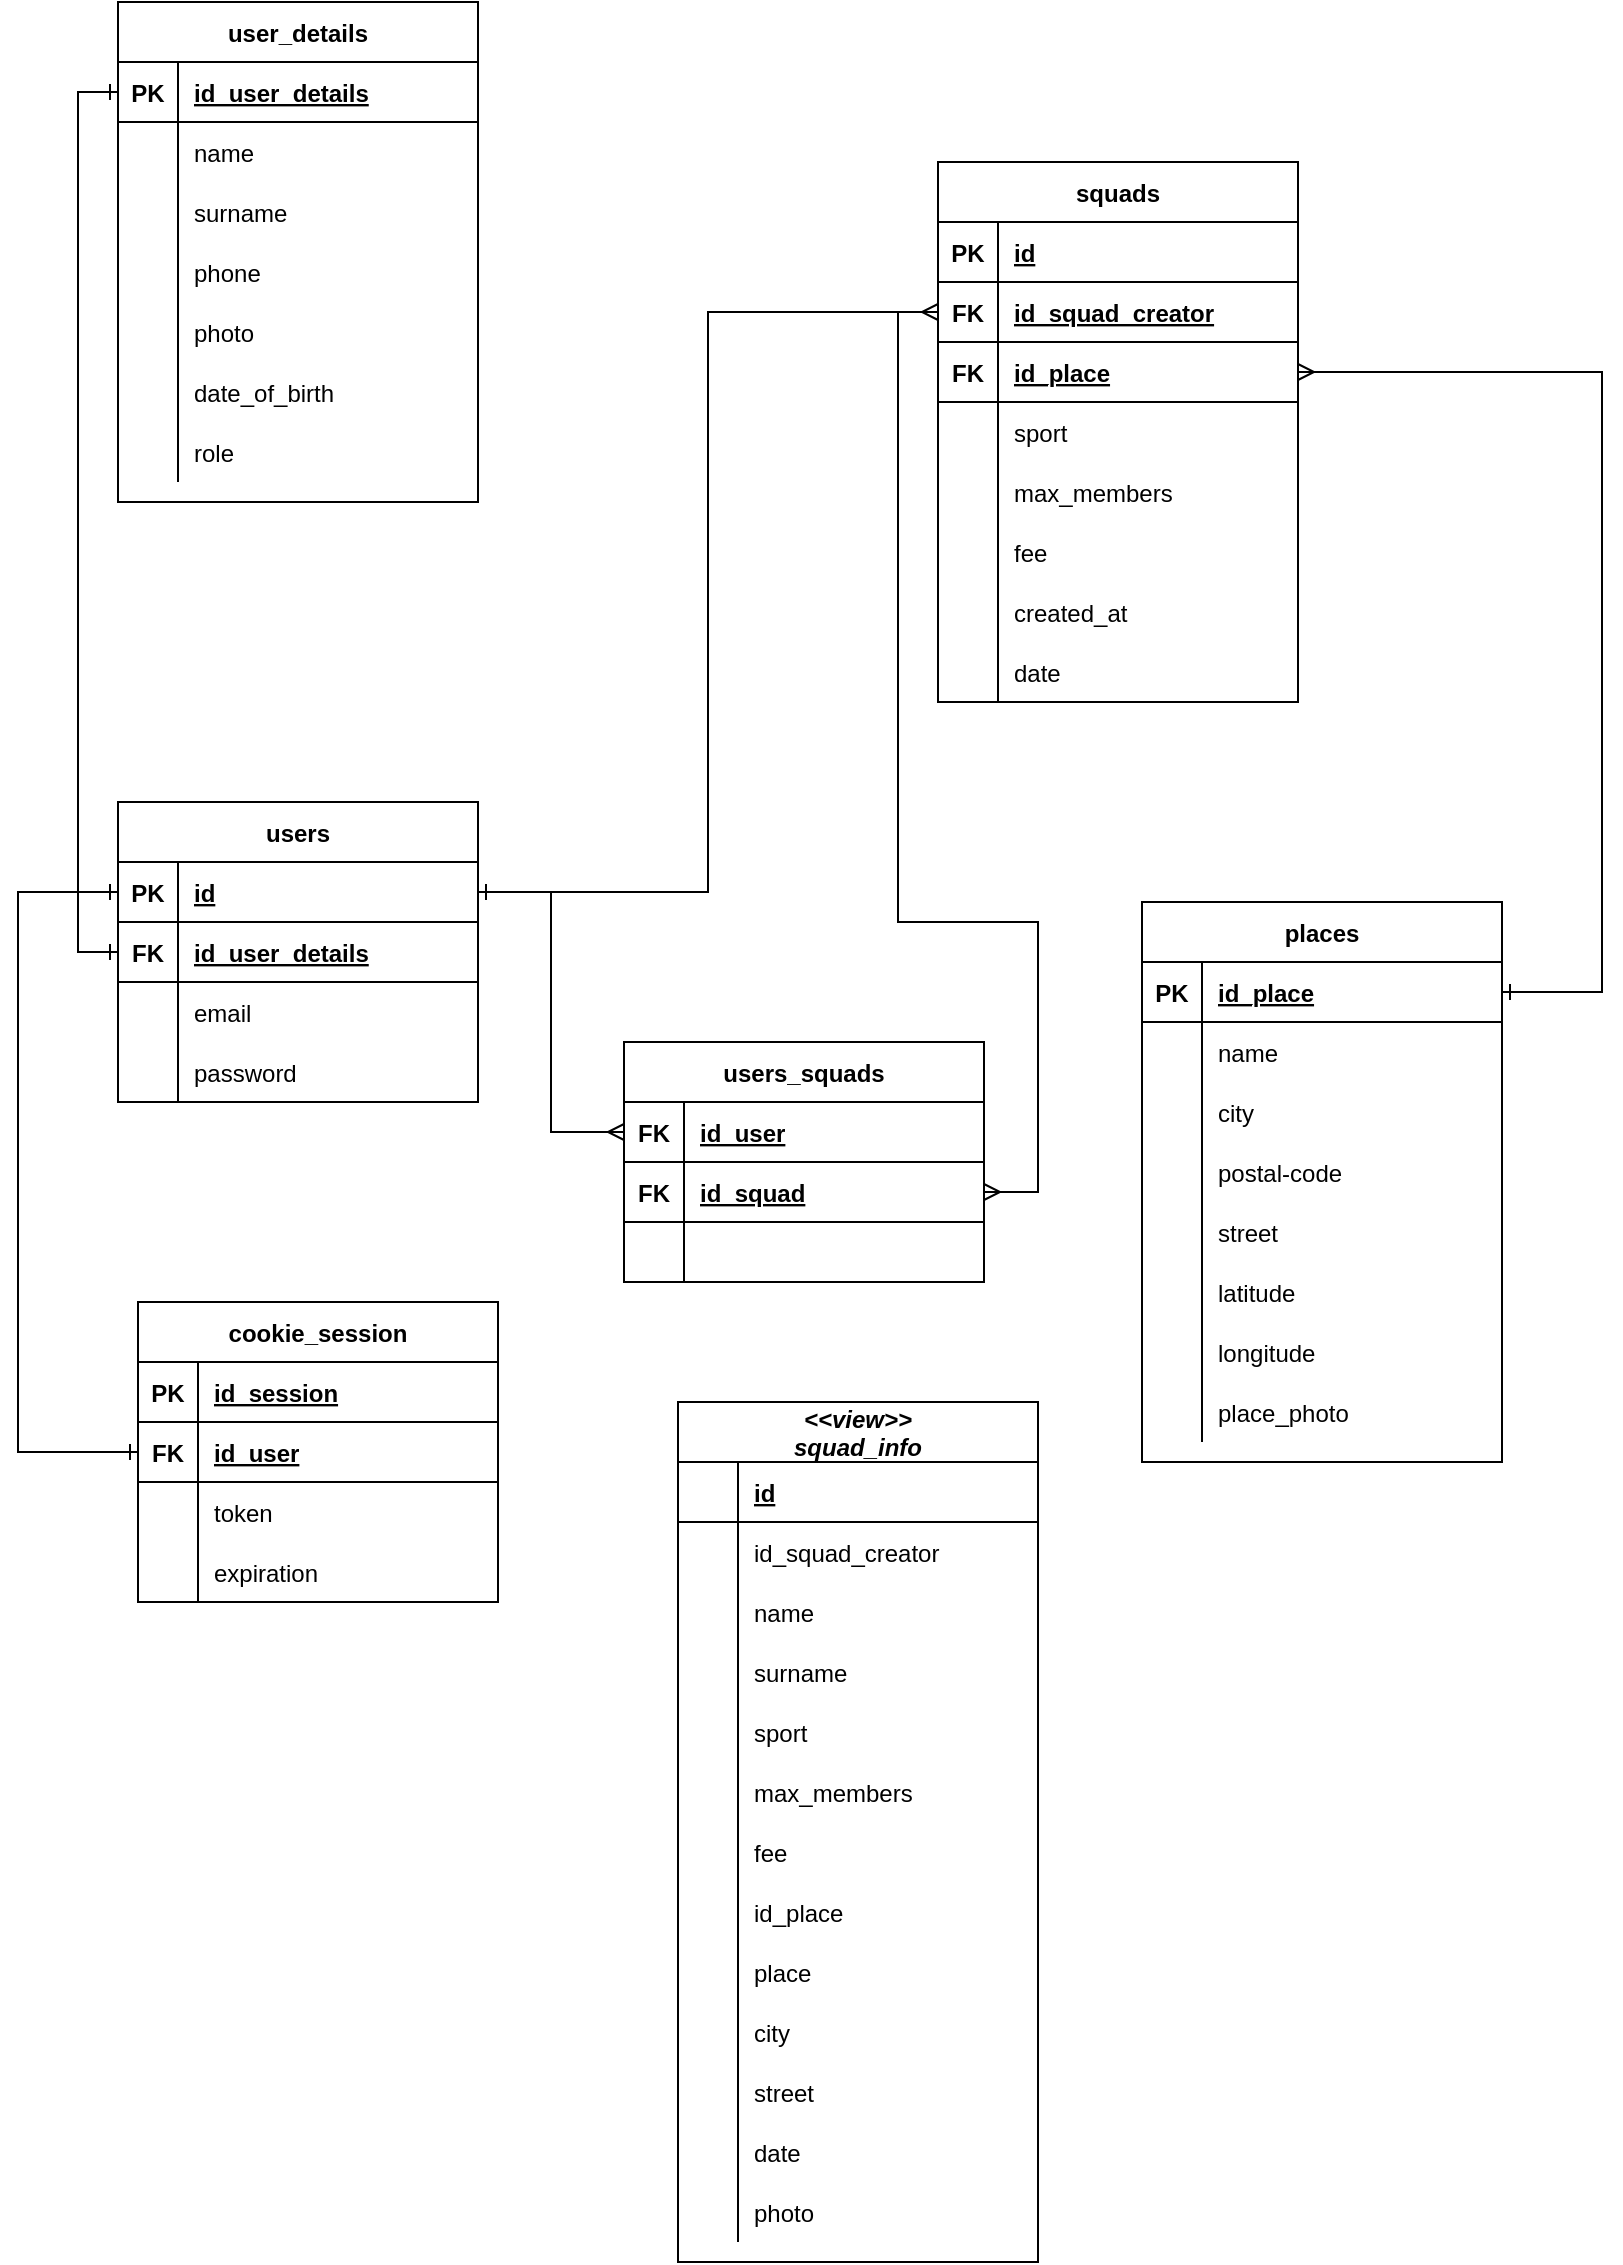 <mxfile version="14.1.8" type="device"><diagram id="X8t4qAYM9vY12yHCzYTp" name="Page-1"><mxGraphModel dx="568" dy="321" grid="1" gridSize="10" guides="1" tooltips="1" connect="1" arrows="1" fold="1" page="1" pageScale="1" pageWidth="827" pageHeight="1169" math="0" shadow="0"><root><mxCell id="0"/><mxCell id="1" parent="0"/><mxCell id="QnR7UKS_PUb_hGArhQh2-2" value="users" style="shape=table;startSize=30;container=1;collapsible=1;childLayout=tableLayout;fixedRows=1;rowLines=0;fontStyle=1;align=center;resizeLast=1;" parent="1" vertex="1"><mxGeometry x="68" y="420" width="180" height="150" as="geometry"/></mxCell><mxCell id="QnR7UKS_PUb_hGArhQh2-3" value="" style="shape=partialRectangle;collapsible=0;dropTarget=0;pointerEvents=0;fillColor=none;top=0;left=0;bottom=1;right=0;points=[[0,0.5],[1,0.5]];portConstraint=eastwest;" parent="QnR7UKS_PUb_hGArhQh2-2" vertex="1"><mxGeometry y="30" width="180" height="30" as="geometry"/></mxCell><mxCell id="QnR7UKS_PUb_hGArhQh2-4" value="PK" style="shape=partialRectangle;connectable=0;fillColor=none;top=0;left=0;bottom=0;right=0;fontStyle=1;overflow=hidden;" parent="QnR7UKS_PUb_hGArhQh2-3" vertex="1"><mxGeometry width="30" height="30" as="geometry"/></mxCell><mxCell id="QnR7UKS_PUb_hGArhQh2-5" value="id" style="shape=partialRectangle;connectable=0;fillColor=none;top=0;left=0;bottom=0;right=0;align=left;spacingLeft=6;fontStyle=5;overflow=hidden;" parent="QnR7UKS_PUb_hGArhQh2-3" vertex="1"><mxGeometry x="30" width="150" height="30" as="geometry"/></mxCell><mxCell id="QnR7UKS_PUb_hGArhQh2-39" value="" style="shape=partialRectangle;collapsible=0;dropTarget=0;pointerEvents=0;fillColor=none;top=0;left=0;bottom=1;right=0;points=[[0,0.5],[1,0.5]];portConstraint=eastwest;" parent="QnR7UKS_PUb_hGArhQh2-2" vertex="1"><mxGeometry y="60" width="180" height="30" as="geometry"/></mxCell><mxCell id="QnR7UKS_PUb_hGArhQh2-40" value="FK" style="shape=partialRectangle;connectable=0;fillColor=none;top=0;left=0;bottom=0;right=0;fontStyle=1;overflow=hidden;" parent="QnR7UKS_PUb_hGArhQh2-39" vertex="1"><mxGeometry width="30" height="30" as="geometry"/></mxCell><mxCell id="QnR7UKS_PUb_hGArhQh2-41" value="id_user_details" style="shape=partialRectangle;connectable=0;fillColor=none;top=0;left=0;bottom=0;right=0;align=left;spacingLeft=6;fontStyle=5;overflow=hidden;" parent="QnR7UKS_PUb_hGArhQh2-39" vertex="1"><mxGeometry x="30" width="150" height="30" as="geometry"/></mxCell><mxCell id="QnR7UKS_PUb_hGArhQh2-6" value="" style="shape=partialRectangle;collapsible=0;dropTarget=0;pointerEvents=0;fillColor=none;top=0;left=0;bottom=0;right=0;points=[[0,0.5],[1,0.5]];portConstraint=eastwest;" parent="QnR7UKS_PUb_hGArhQh2-2" vertex="1"><mxGeometry y="90" width="180" height="30" as="geometry"/></mxCell><mxCell id="QnR7UKS_PUb_hGArhQh2-7" value="" style="shape=partialRectangle;connectable=0;fillColor=none;top=0;left=0;bottom=0;right=0;editable=1;overflow=hidden;" parent="QnR7UKS_PUb_hGArhQh2-6" vertex="1"><mxGeometry width="30" height="30" as="geometry"/></mxCell><mxCell id="QnR7UKS_PUb_hGArhQh2-8" value="email" style="shape=partialRectangle;connectable=0;fillColor=none;top=0;left=0;bottom=0;right=0;align=left;spacingLeft=6;overflow=hidden;" parent="QnR7UKS_PUb_hGArhQh2-6" vertex="1"><mxGeometry x="30" width="150" height="30" as="geometry"/></mxCell><mxCell id="QnR7UKS_PUb_hGArhQh2-9" value="" style="shape=partialRectangle;collapsible=0;dropTarget=0;pointerEvents=0;fillColor=none;top=0;left=0;bottom=0;right=0;points=[[0,0.5],[1,0.5]];portConstraint=eastwest;" parent="QnR7UKS_PUb_hGArhQh2-2" vertex="1"><mxGeometry y="120" width="180" height="30" as="geometry"/></mxCell><mxCell id="QnR7UKS_PUb_hGArhQh2-10" value="" style="shape=partialRectangle;connectable=0;fillColor=none;top=0;left=0;bottom=0;right=0;editable=1;overflow=hidden;" parent="QnR7UKS_PUb_hGArhQh2-9" vertex="1"><mxGeometry width="30" height="30" as="geometry"/></mxCell><mxCell id="QnR7UKS_PUb_hGArhQh2-11" value="password" style="shape=partialRectangle;connectable=0;fillColor=none;top=0;left=0;bottom=0;right=0;align=left;spacingLeft=6;overflow=hidden;" parent="QnR7UKS_PUb_hGArhQh2-9" vertex="1"><mxGeometry x="30" width="150" height="30" as="geometry"/></mxCell><mxCell id="QnR7UKS_PUb_hGArhQh2-23" value="user_details" style="shape=table;startSize=30;container=1;collapsible=1;childLayout=tableLayout;fixedRows=1;rowLines=0;fontStyle=1;align=center;resizeLast=1;" parent="1" vertex="1"><mxGeometry x="68" y="20" width="180" height="250" as="geometry"/></mxCell><mxCell id="QnR7UKS_PUb_hGArhQh2-24" value="" style="shape=partialRectangle;collapsible=0;dropTarget=0;pointerEvents=0;fillColor=none;top=0;left=0;bottom=1;right=0;points=[[0,0.5],[1,0.5]];portConstraint=eastwest;" parent="QnR7UKS_PUb_hGArhQh2-23" vertex="1"><mxGeometry y="30" width="180" height="30" as="geometry"/></mxCell><mxCell id="QnR7UKS_PUb_hGArhQh2-25" value="PK" style="shape=partialRectangle;connectable=0;fillColor=none;top=0;left=0;bottom=0;right=0;fontStyle=1;overflow=hidden;" parent="QnR7UKS_PUb_hGArhQh2-24" vertex="1"><mxGeometry width="30" height="30" as="geometry"/></mxCell><mxCell id="QnR7UKS_PUb_hGArhQh2-26" value="id_user_details" style="shape=partialRectangle;connectable=0;fillColor=none;top=0;left=0;bottom=0;right=0;align=left;spacingLeft=6;fontStyle=5;overflow=hidden;" parent="QnR7UKS_PUb_hGArhQh2-24" vertex="1"><mxGeometry x="30" width="150" height="30" as="geometry"/></mxCell><mxCell id="QnR7UKS_PUb_hGArhQh2-27" value="" style="shape=partialRectangle;collapsible=0;dropTarget=0;pointerEvents=0;fillColor=none;top=0;left=0;bottom=0;right=0;points=[[0,0.5],[1,0.5]];portConstraint=eastwest;" parent="QnR7UKS_PUb_hGArhQh2-23" vertex="1"><mxGeometry y="60" width="180" height="30" as="geometry"/></mxCell><mxCell id="QnR7UKS_PUb_hGArhQh2-28" value="" style="shape=partialRectangle;connectable=0;fillColor=none;top=0;left=0;bottom=0;right=0;editable=1;overflow=hidden;" parent="QnR7UKS_PUb_hGArhQh2-27" vertex="1"><mxGeometry width="30" height="30" as="geometry"/></mxCell><mxCell id="QnR7UKS_PUb_hGArhQh2-29" value="name" style="shape=partialRectangle;connectable=0;fillColor=none;top=0;left=0;bottom=0;right=0;align=left;spacingLeft=6;overflow=hidden;" parent="QnR7UKS_PUb_hGArhQh2-27" vertex="1"><mxGeometry x="30" width="150" height="30" as="geometry"/></mxCell><mxCell id="QnR7UKS_PUb_hGArhQh2-30" value="" style="shape=partialRectangle;collapsible=0;dropTarget=0;pointerEvents=0;fillColor=none;top=0;left=0;bottom=0;right=0;points=[[0,0.5],[1,0.5]];portConstraint=eastwest;" parent="QnR7UKS_PUb_hGArhQh2-23" vertex="1"><mxGeometry y="90" width="180" height="30" as="geometry"/></mxCell><mxCell id="QnR7UKS_PUb_hGArhQh2-31" value="" style="shape=partialRectangle;connectable=0;fillColor=none;top=0;left=0;bottom=0;right=0;editable=1;overflow=hidden;" parent="QnR7UKS_PUb_hGArhQh2-30" vertex="1"><mxGeometry width="30" height="30" as="geometry"/></mxCell><mxCell id="QnR7UKS_PUb_hGArhQh2-32" value="surname" style="shape=partialRectangle;connectable=0;fillColor=none;top=0;left=0;bottom=0;right=0;align=left;spacingLeft=6;overflow=hidden;" parent="QnR7UKS_PUb_hGArhQh2-30" vertex="1"><mxGeometry x="30" width="150" height="30" as="geometry"/></mxCell><mxCell id="QnR7UKS_PUb_hGArhQh2-33" value="" style="shape=partialRectangle;collapsible=0;dropTarget=0;pointerEvents=0;fillColor=none;top=0;left=0;bottom=0;right=0;points=[[0,0.5],[1,0.5]];portConstraint=eastwest;" parent="QnR7UKS_PUb_hGArhQh2-23" vertex="1"><mxGeometry y="120" width="180" height="30" as="geometry"/></mxCell><mxCell id="QnR7UKS_PUb_hGArhQh2-34" value="" style="shape=partialRectangle;connectable=0;fillColor=none;top=0;left=0;bottom=0;right=0;editable=1;overflow=hidden;" parent="QnR7UKS_PUb_hGArhQh2-33" vertex="1"><mxGeometry width="30" height="30" as="geometry"/></mxCell><mxCell id="QnR7UKS_PUb_hGArhQh2-35" value="phone" style="shape=partialRectangle;connectable=0;fillColor=none;top=0;left=0;bottom=0;right=0;align=left;spacingLeft=6;overflow=hidden;" parent="QnR7UKS_PUb_hGArhQh2-33" vertex="1"><mxGeometry x="30" width="150" height="30" as="geometry"/></mxCell><mxCell id="QnR7UKS_PUb_hGArhQh2-36" value="" style="shape=partialRectangle;collapsible=0;dropTarget=0;pointerEvents=0;fillColor=none;top=0;left=0;bottom=0;right=0;points=[[0,0.5],[1,0.5]];portConstraint=eastwest;" parent="QnR7UKS_PUb_hGArhQh2-23" vertex="1"><mxGeometry y="150" width="180" height="30" as="geometry"/></mxCell><mxCell id="QnR7UKS_PUb_hGArhQh2-37" value="" style="shape=partialRectangle;connectable=0;fillColor=none;top=0;left=0;bottom=0;right=0;editable=1;overflow=hidden;" parent="QnR7UKS_PUb_hGArhQh2-36" vertex="1"><mxGeometry width="30" height="30" as="geometry"/></mxCell><mxCell id="QnR7UKS_PUb_hGArhQh2-38" value="photo" style="shape=partialRectangle;connectable=0;fillColor=none;top=0;left=0;bottom=0;right=0;align=left;spacingLeft=6;overflow=hidden;" parent="QnR7UKS_PUb_hGArhQh2-36" vertex="1"><mxGeometry x="30" width="150" height="30" as="geometry"/></mxCell><mxCell id="sAXUgDo0f2sZ3qVnr42J-1" value="" style="shape=partialRectangle;collapsible=0;dropTarget=0;pointerEvents=0;fillColor=none;top=0;left=0;bottom=0;right=0;points=[[0,0.5],[1,0.5]];portConstraint=eastwest;" vertex="1" parent="QnR7UKS_PUb_hGArhQh2-23"><mxGeometry y="180" width="180" height="30" as="geometry"/></mxCell><mxCell id="sAXUgDo0f2sZ3qVnr42J-2" value="" style="shape=partialRectangle;connectable=0;fillColor=none;top=0;left=0;bottom=0;right=0;editable=1;overflow=hidden;" vertex="1" parent="sAXUgDo0f2sZ3qVnr42J-1"><mxGeometry width="30" height="30" as="geometry"/></mxCell><mxCell id="sAXUgDo0f2sZ3qVnr42J-3" value="date_of_birth" style="shape=partialRectangle;connectable=0;fillColor=none;top=0;left=0;bottom=0;right=0;align=left;spacingLeft=6;overflow=hidden;" vertex="1" parent="sAXUgDo0f2sZ3qVnr42J-1"><mxGeometry x="30" width="150" height="30" as="geometry"/></mxCell><mxCell id="sAXUgDo0f2sZ3qVnr42J-4" value="" style="shape=partialRectangle;collapsible=0;dropTarget=0;pointerEvents=0;fillColor=none;top=0;left=0;bottom=0;right=0;points=[[0,0.5],[1,0.5]];portConstraint=eastwest;" vertex="1" parent="QnR7UKS_PUb_hGArhQh2-23"><mxGeometry y="210" width="180" height="30" as="geometry"/></mxCell><mxCell id="sAXUgDo0f2sZ3qVnr42J-5" value="" style="shape=partialRectangle;connectable=0;fillColor=none;top=0;left=0;bottom=0;right=0;editable=1;overflow=hidden;" vertex="1" parent="sAXUgDo0f2sZ3qVnr42J-4"><mxGeometry width="30" height="30" as="geometry"/></mxCell><mxCell id="sAXUgDo0f2sZ3qVnr42J-6" value="role" style="shape=partialRectangle;connectable=0;fillColor=none;top=0;left=0;bottom=0;right=0;align=left;spacingLeft=6;overflow=hidden;" vertex="1" parent="sAXUgDo0f2sZ3qVnr42J-4"><mxGeometry x="30" width="150" height="30" as="geometry"/></mxCell><mxCell id="QnR7UKS_PUb_hGArhQh2-42" style="edgeStyle=orthogonalEdgeStyle;rounded=0;orthogonalLoop=1;jettySize=auto;html=1;exitX=0;exitY=0.5;exitDx=0;exitDy=0;entryX=0;entryY=0.5;entryDx=0;entryDy=0;startArrow=ERone;startFill=0;endArrow=ERone;endFill=0;" parent="1" source="QnR7UKS_PUb_hGArhQh2-24" target="QnR7UKS_PUb_hGArhQh2-39" edge="1"><mxGeometry relative="1" as="geometry"/></mxCell><mxCell id="QnR7UKS_PUb_hGArhQh2-43" value="squads" style="shape=table;startSize=30;container=1;collapsible=1;childLayout=tableLayout;fixedRows=1;rowLines=0;fontStyle=1;align=center;resizeLast=1;" parent="1" vertex="1"><mxGeometry x="478" y="100" width="180" height="270" as="geometry"/></mxCell><mxCell id="QnR7UKS_PUb_hGArhQh2-44" value="" style="shape=partialRectangle;collapsible=0;dropTarget=0;pointerEvents=0;fillColor=none;top=0;left=0;bottom=1;right=0;points=[[0,0.5],[1,0.5]];portConstraint=eastwest;" parent="QnR7UKS_PUb_hGArhQh2-43" vertex="1"><mxGeometry y="30" width="180" height="30" as="geometry"/></mxCell><mxCell id="QnR7UKS_PUb_hGArhQh2-45" value="PK" style="shape=partialRectangle;connectable=0;fillColor=none;top=0;left=0;bottom=0;right=0;fontStyle=1;overflow=hidden;" parent="QnR7UKS_PUb_hGArhQh2-44" vertex="1"><mxGeometry width="30" height="30" as="geometry"/></mxCell><mxCell id="QnR7UKS_PUb_hGArhQh2-46" value="id" style="shape=partialRectangle;connectable=0;fillColor=none;top=0;left=0;bottom=0;right=0;align=left;spacingLeft=6;fontStyle=5;overflow=hidden;" parent="QnR7UKS_PUb_hGArhQh2-44" vertex="1"><mxGeometry x="30" width="150" height="30" as="geometry"/></mxCell><mxCell id="QnR7UKS_PUb_hGArhQh2-65" value="" style="shape=partialRectangle;collapsible=0;dropTarget=0;pointerEvents=0;fillColor=none;top=0;left=0;bottom=1;right=0;points=[[0,0.5],[1,0.5]];portConstraint=eastwest;" parent="QnR7UKS_PUb_hGArhQh2-43" vertex="1"><mxGeometry y="60" width="180" height="30" as="geometry"/></mxCell><mxCell id="QnR7UKS_PUb_hGArhQh2-66" value="FK" style="shape=partialRectangle;connectable=0;fillColor=none;top=0;left=0;bottom=0;right=0;fontStyle=1;overflow=hidden;" parent="QnR7UKS_PUb_hGArhQh2-65" vertex="1"><mxGeometry width="30" height="30" as="geometry"/></mxCell><mxCell id="QnR7UKS_PUb_hGArhQh2-67" value="id_squad_creator" style="shape=partialRectangle;connectable=0;fillColor=none;top=0;left=0;bottom=0;right=0;align=left;spacingLeft=6;fontStyle=5;overflow=hidden;" parent="QnR7UKS_PUb_hGArhQh2-65" vertex="1"><mxGeometry x="30" width="150" height="30" as="geometry"/></mxCell><mxCell id="QnR7UKS_PUb_hGArhQh2-116" value="" style="shape=partialRectangle;collapsible=0;dropTarget=0;pointerEvents=0;fillColor=none;top=0;left=0;bottom=1;right=0;points=[[0,0.5],[1,0.5]];portConstraint=eastwest;" parent="QnR7UKS_PUb_hGArhQh2-43" vertex="1"><mxGeometry y="90" width="180" height="30" as="geometry"/></mxCell><mxCell id="QnR7UKS_PUb_hGArhQh2-117" value="FK" style="shape=partialRectangle;connectable=0;fillColor=none;top=0;left=0;bottom=0;right=0;fontStyle=1;overflow=hidden;" parent="QnR7UKS_PUb_hGArhQh2-116" vertex="1"><mxGeometry width="30" height="30" as="geometry"/></mxCell><mxCell id="QnR7UKS_PUb_hGArhQh2-118" value="id_place" style="shape=partialRectangle;connectable=0;fillColor=none;top=0;left=0;bottom=0;right=0;align=left;spacingLeft=6;fontStyle=5;overflow=hidden;" parent="QnR7UKS_PUb_hGArhQh2-116" vertex="1"><mxGeometry x="30" width="150" height="30" as="geometry"/></mxCell><mxCell id="QnR7UKS_PUb_hGArhQh2-47" value="" style="shape=partialRectangle;collapsible=0;dropTarget=0;pointerEvents=0;fillColor=none;top=0;left=0;bottom=0;right=0;points=[[0,0.5],[1,0.5]];portConstraint=eastwest;" parent="QnR7UKS_PUb_hGArhQh2-43" vertex="1"><mxGeometry y="120" width="180" height="30" as="geometry"/></mxCell><mxCell id="QnR7UKS_PUb_hGArhQh2-48" value="" style="shape=partialRectangle;connectable=0;fillColor=none;top=0;left=0;bottom=0;right=0;editable=1;overflow=hidden;" parent="QnR7UKS_PUb_hGArhQh2-47" vertex="1"><mxGeometry width="30" height="30" as="geometry"/></mxCell><mxCell id="QnR7UKS_PUb_hGArhQh2-49" value="sport" style="shape=partialRectangle;connectable=0;fillColor=none;top=0;left=0;bottom=0;right=0;align=left;spacingLeft=6;overflow=hidden;" parent="QnR7UKS_PUb_hGArhQh2-47" vertex="1"><mxGeometry x="30" width="150" height="30" as="geometry"/></mxCell><mxCell id="QnR7UKS_PUb_hGArhQh2-50" value="" style="shape=partialRectangle;collapsible=0;dropTarget=0;pointerEvents=0;fillColor=none;top=0;left=0;bottom=0;right=0;points=[[0,0.5],[1,0.5]];portConstraint=eastwest;" parent="QnR7UKS_PUb_hGArhQh2-43" vertex="1"><mxGeometry y="150" width="180" height="30" as="geometry"/></mxCell><mxCell id="QnR7UKS_PUb_hGArhQh2-51" value="" style="shape=partialRectangle;connectable=0;fillColor=none;top=0;left=0;bottom=0;right=0;editable=1;overflow=hidden;" parent="QnR7UKS_PUb_hGArhQh2-50" vertex="1"><mxGeometry width="30" height="30" as="geometry"/></mxCell><mxCell id="QnR7UKS_PUb_hGArhQh2-52" value="max_members" style="shape=partialRectangle;connectable=0;fillColor=none;top=0;left=0;bottom=0;right=0;align=left;spacingLeft=6;overflow=hidden;" parent="QnR7UKS_PUb_hGArhQh2-50" vertex="1"><mxGeometry x="30" width="150" height="30" as="geometry"/></mxCell><mxCell id="QnR7UKS_PUb_hGArhQh2-53" value="" style="shape=partialRectangle;collapsible=0;dropTarget=0;pointerEvents=0;fillColor=none;top=0;left=0;bottom=0;right=0;points=[[0,0.5],[1,0.5]];portConstraint=eastwest;" parent="QnR7UKS_PUb_hGArhQh2-43" vertex="1"><mxGeometry y="180" width="180" height="30" as="geometry"/></mxCell><mxCell id="QnR7UKS_PUb_hGArhQh2-54" value="" style="shape=partialRectangle;connectable=0;fillColor=none;top=0;left=0;bottom=0;right=0;editable=1;overflow=hidden;" parent="QnR7UKS_PUb_hGArhQh2-53" vertex="1"><mxGeometry width="30" height="30" as="geometry"/></mxCell><mxCell id="QnR7UKS_PUb_hGArhQh2-55" value="fee" style="shape=partialRectangle;connectable=0;fillColor=none;top=0;left=0;bottom=0;right=0;align=left;spacingLeft=6;overflow=hidden;" parent="QnR7UKS_PUb_hGArhQh2-53" vertex="1"><mxGeometry x="30" width="150" height="30" as="geometry"/></mxCell><mxCell id="QnR7UKS_PUb_hGArhQh2-62" value="" style="shape=partialRectangle;collapsible=0;dropTarget=0;pointerEvents=0;fillColor=none;top=0;left=0;bottom=0;right=0;points=[[0,0.5],[1,0.5]];portConstraint=eastwest;" parent="QnR7UKS_PUb_hGArhQh2-43" vertex="1"><mxGeometry y="210" width="180" height="30" as="geometry"/></mxCell><mxCell id="QnR7UKS_PUb_hGArhQh2-63" value="" style="shape=partialRectangle;connectable=0;fillColor=none;top=0;left=0;bottom=0;right=0;editable=1;overflow=hidden;" parent="QnR7UKS_PUb_hGArhQh2-62" vertex="1"><mxGeometry width="30" height="30" as="geometry"/></mxCell><mxCell id="QnR7UKS_PUb_hGArhQh2-64" value="created_at" style="shape=partialRectangle;connectable=0;fillColor=none;top=0;left=0;bottom=0;right=0;align=left;spacingLeft=6;overflow=hidden;" parent="QnR7UKS_PUb_hGArhQh2-62" vertex="1"><mxGeometry x="30" width="150" height="30" as="geometry"/></mxCell><mxCell id="QnR7UKS_PUb_hGArhQh2-69" value="" style="shape=partialRectangle;collapsible=0;dropTarget=0;pointerEvents=0;fillColor=none;top=0;left=0;bottom=0;right=0;points=[[0,0.5],[1,0.5]];portConstraint=eastwest;" parent="QnR7UKS_PUb_hGArhQh2-43" vertex="1"><mxGeometry y="240" width="180" height="30" as="geometry"/></mxCell><mxCell id="QnR7UKS_PUb_hGArhQh2-70" value="" style="shape=partialRectangle;connectable=0;fillColor=none;top=0;left=0;bottom=0;right=0;editable=1;overflow=hidden;" parent="QnR7UKS_PUb_hGArhQh2-69" vertex="1"><mxGeometry width="30" height="30" as="geometry"/></mxCell><mxCell id="QnR7UKS_PUb_hGArhQh2-71" value="date" style="shape=partialRectangle;connectable=0;fillColor=none;top=0;left=0;bottom=0;right=0;align=left;spacingLeft=6;overflow=hidden;" parent="QnR7UKS_PUb_hGArhQh2-69" vertex="1"><mxGeometry x="30" width="150" height="30" as="geometry"/></mxCell><mxCell id="QnR7UKS_PUb_hGArhQh2-75" value="users_squads" style="shape=table;startSize=30;container=1;collapsible=1;childLayout=tableLayout;fixedRows=1;rowLines=0;fontStyle=1;align=center;resizeLast=1;" parent="1" vertex="1"><mxGeometry x="321" y="540" width="180" height="120" as="geometry"/></mxCell><mxCell id="QnR7UKS_PUb_hGArhQh2-76" value="" style="shape=partialRectangle;collapsible=0;dropTarget=0;pointerEvents=0;fillColor=none;top=0;left=0;bottom=1;right=0;points=[[0,0.5],[1,0.5]];portConstraint=eastwest;" parent="QnR7UKS_PUb_hGArhQh2-75" vertex="1"><mxGeometry y="30" width="180" height="30" as="geometry"/></mxCell><mxCell id="QnR7UKS_PUb_hGArhQh2-77" value="FK" style="shape=partialRectangle;connectable=0;fillColor=none;top=0;left=0;bottom=0;right=0;fontStyle=1;overflow=hidden;" parent="QnR7UKS_PUb_hGArhQh2-76" vertex="1"><mxGeometry width="30" height="30" as="geometry"/></mxCell><mxCell id="QnR7UKS_PUb_hGArhQh2-78" value="id_user" style="shape=partialRectangle;connectable=0;fillColor=none;top=0;left=0;bottom=0;right=0;align=left;spacingLeft=6;fontStyle=5;overflow=hidden;" parent="QnR7UKS_PUb_hGArhQh2-76" vertex="1"><mxGeometry x="30" width="150" height="30" as="geometry"/></mxCell><mxCell id="QnR7UKS_PUb_hGArhQh2-88" value="" style="shape=partialRectangle;collapsible=0;dropTarget=0;pointerEvents=0;fillColor=none;top=0;left=0;bottom=1;right=0;points=[[0,0.5],[1,0.5]];portConstraint=eastwest;" parent="QnR7UKS_PUb_hGArhQh2-75" vertex="1"><mxGeometry y="60" width="180" height="30" as="geometry"/></mxCell><mxCell id="QnR7UKS_PUb_hGArhQh2-89" value="FK" style="shape=partialRectangle;connectable=0;fillColor=none;top=0;left=0;bottom=0;right=0;fontStyle=1;overflow=hidden;" parent="QnR7UKS_PUb_hGArhQh2-88" vertex="1"><mxGeometry width="30" height="30" as="geometry"/></mxCell><mxCell id="QnR7UKS_PUb_hGArhQh2-90" value="id_squad" style="shape=partialRectangle;connectable=0;fillColor=none;top=0;left=0;bottom=0;right=0;align=left;spacingLeft=6;fontStyle=5;overflow=hidden;" parent="QnR7UKS_PUb_hGArhQh2-88" vertex="1"><mxGeometry x="30" width="150" height="30" as="geometry"/></mxCell><mxCell id="QnR7UKS_PUb_hGArhQh2-79" value="" style="shape=partialRectangle;collapsible=0;dropTarget=0;pointerEvents=0;fillColor=none;top=0;left=0;bottom=0;right=0;points=[[0,0.5],[1,0.5]];portConstraint=eastwest;" parent="QnR7UKS_PUb_hGArhQh2-75" vertex="1"><mxGeometry y="90" width="180" height="30" as="geometry"/></mxCell><mxCell id="QnR7UKS_PUb_hGArhQh2-80" value="" style="shape=partialRectangle;connectable=0;fillColor=none;top=0;left=0;bottom=0;right=0;editable=1;overflow=hidden;" parent="QnR7UKS_PUb_hGArhQh2-79" vertex="1"><mxGeometry width="30" height="30" as="geometry"/></mxCell><mxCell id="QnR7UKS_PUb_hGArhQh2-81" value="" style="shape=partialRectangle;connectable=0;fillColor=none;top=0;left=0;bottom=0;right=0;align=left;spacingLeft=6;overflow=hidden;" parent="QnR7UKS_PUb_hGArhQh2-79" vertex="1"><mxGeometry x="30" width="150" height="30" as="geometry"/></mxCell><mxCell id="QnR7UKS_PUb_hGArhQh2-91" style="edgeStyle=orthogonalEdgeStyle;rounded=0;orthogonalLoop=1;jettySize=auto;html=1;exitX=1;exitY=0.5;exitDx=0;exitDy=0;entryX=0;entryY=0.5;entryDx=0;entryDy=0;startArrow=none;startFill=0;endArrow=ERmany;endFill=0;" parent="1" source="QnR7UKS_PUb_hGArhQh2-3" target="QnR7UKS_PUb_hGArhQh2-76" edge="1"><mxGeometry relative="1" as="geometry"/></mxCell><mxCell id="QnR7UKS_PUb_hGArhQh2-92" style="edgeStyle=orthogonalEdgeStyle;rounded=0;orthogonalLoop=1;jettySize=auto;html=1;exitX=0;exitY=0.5;exitDx=0;exitDy=0;entryX=1;entryY=0.5;entryDx=0;entryDy=0;startArrow=none;startFill=0;endArrow=ERmany;endFill=0;" parent="1" source="QnR7UKS_PUb_hGArhQh2-44" target="QnR7UKS_PUb_hGArhQh2-88" edge="1"><mxGeometry relative="1" as="geometry"><Array as="points"><mxPoint x="478" y="175"/><mxPoint x="458" y="175"/><mxPoint x="458" y="480"/><mxPoint x="528" y="480"/><mxPoint x="528" y="615"/></Array></mxGeometry></mxCell><mxCell id="QnR7UKS_PUb_hGArhQh2-93" style="edgeStyle=orthogonalEdgeStyle;rounded=0;orthogonalLoop=1;jettySize=auto;html=1;exitX=0;exitY=0.5;exitDx=0;exitDy=0;entryX=1;entryY=0.5;entryDx=0;entryDy=0;startArrow=ERmany;startFill=0;endArrow=ERone;endFill=0;" parent="1" source="QnR7UKS_PUb_hGArhQh2-65" target="QnR7UKS_PUb_hGArhQh2-3" edge="1"><mxGeometry relative="1" as="geometry"/></mxCell><mxCell id="QnR7UKS_PUb_hGArhQh2-94" value="places" style="shape=table;startSize=30;container=1;collapsible=1;childLayout=tableLayout;fixedRows=1;rowLines=0;fontStyle=1;align=center;resizeLast=1;" parent="1" vertex="1"><mxGeometry x="580" y="470" width="180" height="280" as="geometry"/></mxCell><mxCell id="QnR7UKS_PUb_hGArhQh2-95" value="" style="shape=partialRectangle;collapsible=0;dropTarget=0;pointerEvents=0;fillColor=none;top=0;left=0;bottom=1;right=0;points=[[0,0.5],[1,0.5]];portConstraint=eastwest;" parent="QnR7UKS_PUb_hGArhQh2-94" vertex="1"><mxGeometry y="30" width="180" height="30" as="geometry"/></mxCell><mxCell id="QnR7UKS_PUb_hGArhQh2-96" value="PK" style="shape=partialRectangle;connectable=0;fillColor=none;top=0;left=0;bottom=0;right=0;fontStyle=1;overflow=hidden;" parent="QnR7UKS_PUb_hGArhQh2-95" vertex="1"><mxGeometry width="30" height="30" as="geometry"/></mxCell><mxCell id="QnR7UKS_PUb_hGArhQh2-97" value="id_place" style="shape=partialRectangle;connectable=0;fillColor=none;top=0;left=0;bottom=0;right=0;align=left;spacingLeft=6;fontStyle=5;overflow=hidden;" parent="QnR7UKS_PUb_hGArhQh2-95" vertex="1"><mxGeometry x="30" width="150" height="30" as="geometry"/></mxCell><mxCell id="QnR7UKS_PUb_hGArhQh2-98" value="" style="shape=partialRectangle;collapsible=0;dropTarget=0;pointerEvents=0;fillColor=none;top=0;left=0;bottom=0;right=0;points=[[0,0.5],[1,0.5]];portConstraint=eastwest;" parent="QnR7UKS_PUb_hGArhQh2-94" vertex="1"><mxGeometry y="60" width="180" height="30" as="geometry"/></mxCell><mxCell id="QnR7UKS_PUb_hGArhQh2-99" value="" style="shape=partialRectangle;connectable=0;fillColor=none;top=0;left=0;bottom=0;right=0;editable=1;overflow=hidden;" parent="QnR7UKS_PUb_hGArhQh2-98" vertex="1"><mxGeometry width="30" height="30" as="geometry"/></mxCell><mxCell id="QnR7UKS_PUb_hGArhQh2-100" value="name" style="shape=partialRectangle;connectable=0;fillColor=none;top=0;left=0;bottom=0;right=0;align=left;spacingLeft=6;overflow=hidden;" parent="QnR7UKS_PUb_hGArhQh2-98" vertex="1"><mxGeometry x="30" width="150" height="30" as="geometry"/></mxCell><mxCell id="QnR7UKS_PUb_hGArhQh2-101" value="" style="shape=partialRectangle;collapsible=0;dropTarget=0;pointerEvents=0;fillColor=none;top=0;left=0;bottom=0;right=0;points=[[0,0.5],[1,0.5]];portConstraint=eastwest;" parent="QnR7UKS_PUb_hGArhQh2-94" vertex="1"><mxGeometry y="90" width="180" height="30" as="geometry"/></mxCell><mxCell id="QnR7UKS_PUb_hGArhQh2-102" value="" style="shape=partialRectangle;connectable=0;fillColor=none;top=0;left=0;bottom=0;right=0;editable=1;overflow=hidden;" parent="QnR7UKS_PUb_hGArhQh2-101" vertex="1"><mxGeometry width="30" height="30" as="geometry"/></mxCell><mxCell id="QnR7UKS_PUb_hGArhQh2-103" value="city" style="shape=partialRectangle;connectable=0;fillColor=none;top=0;left=0;bottom=0;right=0;align=left;spacingLeft=6;overflow=hidden;" parent="QnR7UKS_PUb_hGArhQh2-101" vertex="1"><mxGeometry x="30" width="150" height="30" as="geometry"/></mxCell><mxCell id="QnR7UKS_PUb_hGArhQh2-104" value="" style="shape=partialRectangle;collapsible=0;dropTarget=0;pointerEvents=0;fillColor=none;top=0;left=0;bottom=0;right=0;points=[[0,0.5],[1,0.5]];portConstraint=eastwest;" parent="QnR7UKS_PUb_hGArhQh2-94" vertex="1"><mxGeometry y="120" width="180" height="30" as="geometry"/></mxCell><mxCell id="QnR7UKS_PUb_hGArhQh2-105" value="" style="shape=partialRectangle;connectable=0;fillColor=none;top=0;left=0;bottom=0;right=0;editable=1;overflow=hidden;" parent="QnR7UKS_PUb_hGArhQh2-104" vertex="1"><mxGeometry width="30" height="30" as="geometry"/></mxCell><mxCell id="QnR7UKS_PUb_hGArhQh2-106" value="postal-code" style="shape=partialRectangle;connectable=0;fillColor=none;top=0;left=0;bottom=0;right=0;align=left;spacingLeft=6;overflow=hidden;" parent="QnR7UKS_PUb_hGArhQh2-104" vertex="1"><mxGeometry x="30" width="150" height="30" as="geometry"/></mxCell><mxCell id="QnR7UKS_PUb_hGArhQh2-107" value="" style="shape=partialRectangle;collapsible=0;dropTarget=0;pointerEvents=0;fillColor=none;top=0;left=0;bottom=0;right=0;points=[[0,0.5],[1,0.5]];portConstraint=eastwest;" parent="QnR7UKS_PUb_hGArhQh2-94" vertex="1"><mxGeometry y="150" width="180" height="30" as="geometry"/></mxCell><mxCell id="QnR7UKS_PUb_hGArhQh2-108" value="" style="shape=partialRectangle;connectable=0;fillColor=none;top=0;left=0;bottom=0;right=0;editable=1;overflow=hidden;" parent="QnR7UKS_PUb_hGArhQh2-107" vertex="1"><mxGeometry width="30" height="30" as="geometry"/></mxCell><mxCell id="QnR7UKS_PUb_hGArhQh2-109" value="street" style="shape=partialRectangle;connectable=0;fillColor=none;top=0;left=0;bottom=0;right=0;align=left;spacingLeft=6;overflow=hidden;" parent="QnR7UKS_PUb_hGArhQh2-107" vertex="1"><mxGeometry x="30" width="150" height="30" as="geometry"/></mxCell><mxCell id="QnR7UKS_PUb_hGArhQh2-113" value="" style="shape=partialRectangle;collapsible=0;dropTarget=0;pointerEvents=0;fillColor=none;top=0;left=0;bottom=0;right=0;points=[[0,0.5],[1,0.5]];portConstraint=eastwest;" parent="QnR7UKS_PUb_hGArhQh2-94" vertex="1"><mxGeometry y="180" width="180" height="30" as="geometry"/></mxCell><mxCell id="QnR7UKS_PUb_hGArhQh2-114" value="" style="shape=partialRectangle;connectable=0;fillColor=none;top=0;left=0;bottom=0;right=0;editable=1;overflow=hidden;" parent="QnR7UKS_PUb_hGArhQh2-113" vertex="1"><mxGeometry width="30" height="30" as="geometry"/></mxCell><mxCell id="QnR7UKS_PUb_hGArhQh2-115" value="latitude" style="shape=partialRectangle;connectable=0;fillColor=none;top=0;left=0;bottom=0;right=0;align=left;spacingLeft=6;overflow=hidden;" parent="QnR7UKS_PUb_hGArhQh2-113" vertex="1"><mxGeometry x="30" width="150" height="30" as="geometry"/></mxCell><mxCell id="QnR7UKS_PUb_hGArhQh2-110" value="" style="shape=partialRectangle;collapsible=0;dropTarget=0;pointerEvents=0;fillColor=none;top=0;left=0;bottom=0;right=0;points=[[0,0.5],[1,0.5]];portConstraint=eastwest;" parent="QnR7UKS_PUb_hGArhQh2-94" vertex="1"><mxGeometry y="210" width="180" height="30" as="geometry"/></mxCell><mxCell id="QnR7UKS_PUb_hGArhQh2-111" value="" style="shape=partialRectangle;connectable=0;fillColor=none;top=0;left=0;bottom=0;right=0;editable=1;overflow=hidden;" parent="QnR7UKS_PUb_hGArhQh2-110" vertex="1"><mxGeometry width="30" height="30" as="geometry"/></mxCell><mxCell id="QnR7UKS_PUb_hGArhQh2-112" value="longitude" style="shape=partialRectangle;connectable=0;fillColor=none;top=0;left=0;bottom=0;right=0;align=left;spacingLeft=6;overflow=hidden;" parent="QnR7UKS_PUb_hGArhQh2-110" vertex="1"><mxGeometry x="30" width="150" height="30" as="geometry"/></mxCell><mxCell id="sAXUgDo0f2sZ3qVnr42J-7" value="" style="shape=partialRectangle;collapsible=0;dropTarget=0;pointerEvents=0;fillColor=none;top=0;left=0;bottom=0;right=0;points=[[0,0.5],[1,0.5]];portConstraint=eastwest;" vertex="1" parent="QnR7UKS_PUb_hGArhQh2-94"><mxGeometry y="240" width="180" height="30" as="geometry"/></mxCell><mxCell id="sAXUgDo0f2sZ3qVnr42J-8" value="" style="shape=partialRectangle;connectable=0;fillColor=none;top=0;left=0;bottom=0;right=0;editable=1;overflow=hidden;" vertex="1" parent="sAXUgDo0f2sZ3qVnr42J-7"><mxGeometry width="30" height="30" as="geometry"/></mxCell><mxCell id="sAXUgDo0f2sZ3qVnr42J-9" value="place_photo" style="shape=partialRectangle;connectable=0;fillColor=none;top=0;left=0;bottom=0;right=0;align=left;spacingLeft=6;overflow=hidden;" vertex="1" parent="sAXUgDo0f2sZ3qVnr42J-7"><mxGeometry x="30" width="150" height="30" as="geometry"/></mxCell><mxCell id="QnR7UKS_PUb_hGArhQh2-119" style="edgeStyle=orthogonalEdgeStyle;rounded=0;orthogonalLoop=1;jettySize=auto;html=1;exitX=1;exitY=0.5;exitDx=0;exitDy=0;entryX=1;entryY=0.5;entryDx=0;entryDy=0;startArrow=ERone;startFill=0;endArrow=ERmany;endFill=0;" parent="1" source="QnR7UKS_PUb_hGArhQh2-95" target="QnR7UKS_PUb_hGArhQh2-116" edge="1"><mxGeometry relative="1" as="geometry"><Array as="points"><mxPoint x="810" y="515"/><mxPoint x="810" y="205"/></Array></mxGeometry></mxCell><mxCell id="sAXUgDo0f2sZ3qVnr42J-10" value="cookie_session" style="shape=table;startSize=30;container=1;collapsible=1;childLayout=tableLayout;fixedRows=1;rowLines=0;fontStyle=1;align=center;resizeLast=1;" vertex="1" parent="1"><mxGeometry x="78" y="670" width="180" height="150" as="geometry"/></mxCell><mxCell id="sAXUgDo0f2sZ3qVnr42J-11" value="" style="shape=partialRectangle;collapsible=0;dropTarget=0;pointerEvents=0;fillColor=none;top=0;left=0;bottom=1;right=0;points=[[0,0.5],[1,0.5]];portConstraint=eastwest;" vertex="1" parent="sAXUgDo0f2sZ3qVnr42J-10"><mxGeometry y="30" width="180" height="30" as="geometry"/></mxCell><mxCell id="sAXUgDo0f2sZ3qVnr42J-12" value="PK" style="shape=partialRectangle;connectable=0;fillColor=none;top=0;left=0;bottom=0;right=0;fontStyle=1;overflow=hidden;" vertex="1" parent="sAXUgDo0f2sZ3qVnr42J-11"><mxGeometry width="30" height="30" as="geometry"/></mxCell><mxCell id="sAXUgDo0f2sZ3qVnr42J-13" value="id_session" style="shape=partialRectangle;connectable=0;fillColor=none;top=0;left=0;bottom=0;right=0;align=left;spacingLeft=6;fontStyle=5;overflow=hidden;" vertex="1" parent="sAXUgDo0f2sZ3qVnr42J-11"><mxGeometry x="30" width="150" height="30" as="geometry"/></mxCell><mxCell id="sAXUgDo0f2sZ3qVnr42J-14" value="" style="shape=partialRectangle;collapsible=0;dropTarget=0;pointerEvents=0;fillColor=none;top=0;left=0;bottom=1;right=0;points=[[0,0.5],[1,0.5]];portConstraint=eastwest;" vertex="1" parent="sAXUgDo0f2sZ3qVnr42J-10"><mxGeometry y="60" width="180" height="30" as="geometry"/></mxCell><mxCell id="sAXUgDo0f2sZ3qVnr42J-15" value="FK" style="shape=partialRectangle;connectable=0;fillColor=none;top=0;left=0;bottom=0;right=0;fontStyle=1;overflow=hidden;" vertex="1" parent="sAXUgDo0f2sZ3qVnr42J-14"><mxGeometry width="30" height="30" as="geometry"/></mxCell><mxCell id="sAXUgDo0f2sZ3qVnr42J-16" value="id_user" style="shape=partialRectangle;connectable=0;fillColor=none;top=0;left=0;bottom=0;right=0;align=left;spacingLeft=6;fontStyle=5;overflow=hidden;" vertex="1" parent="sAXUgDo0f2sZ3qVnr42J-14"><mxGeometry x="30" width="150" height="30" as="geometry"/></mxCell><mxCell id="sAXUgDo0f2sZ3qVnr42J-17" value="" style="shape=partialRectangle;collapsible=0;dropTarget=0;pointerEvents=0;fillColor=none;top=0;left=0;bottom=0;right=0;points=[[0,0.5],[1,0.5]];portConstraint=eastwest;" vertex="1" parent="sAXUgDo0f2sZ3qVnr42J-10"><mxGeometry y="90" width="180" height="30" as="geometry"/></mxCell><mxCell id="sAXUgDo0f2sZ3qVnr42J-18" value="" style="shape=partialRectangle;connectable=0;fillColor=none;top=0;left=0;bottom=0;right=0;editable=1;overflow=hidden;" vertex="1" parent="sAXUgDo0f2sZ3qVnr42J-17"><mxGeometry width="30" height="30" as="geometry"/></mxCell><mxCell id="sAXUgDo0f2sZ3qVnr42J-19" value="token" style="shape=partialRectangle;connectable=0;fillColor=none;top=0;left=0;bottom=0;right=0;align=left;spacingLeft=6;overflow=hidden;" vertex="1" parent="sAXUgDo0f2sZ3qVnr42J-17"><mxGeometry x="30" width="150" height="30" as="geometry"/></mxCell><mxCell id="sAXUgDo0f2sZ3qVnr42J-20" value="" style="shape=partialRectangle;collapsible=0;dropTarget=0;pointerEvents=0;fillColor=none;top=0;left=0;bottom=0;right=0;points=[[0,0.5],[1,0.5]];portConstraint=eastwest;" vertex="1" parent="sAXUgDo0f2sZ3qVnr42J-10"><mxGeometry y="120" width="180" height="30" as="geometry"/></mxCell><mxCell id="sAXUgDo0f2sZ3qVnr42J-21" value="" style="shape=partialRectangle;connectable=0;fillColor=none;top=0;left=0;bottom=0;right=0;editable=1;overflow=hidden;" vertex="1" parent="sAXUgDo0f2sZ3qVnr42J-20"><mxGeometry width="30" height="30" as="geometry"/></mxCell><mxCell id="sAXUgDo0f2sZ3qVnr42J-22" value="expiration" style="shape=partialRectangle;connectable=0;fillColor=none;top=0;left=0;bottom=0;right=0;align=left;spacingLeft=6;overflow=hidden;" vertex="1" parent="sAXUgDo0f2sZ3qVnr42J-20"><mxGeometry x="30" width="150" height="30" as="geometry"/></mxCell><mxCell id="sAXUgDo0f2sZ3qVnr42J-23" style="edgeStyle=orthogonalEdgeStyle;rounded=0;orthogonalLoop=1;jettySize=auto;html=1;exitX=0;exitY=0.5;exitDx=0;exitDy=0;entryX=0;entryY=0.5;entryDx=0;entryDy=0;endArrow=ERone;endFill=0;startArrow=ERone;startFill=0;" edge="1" parent="1" source="QnR7UKS_PUb_hGArhQh2-3" target="sAXUgDo0f2sZ3qVnr42J-14"><mxGeometry relative="1" as="geometry"><Array as="points"><mxPoint x="18" y="465"/><mxPoint x="18" y="745"/></Array></mxGeometry></mxCell><mxCell id="sAXUgDo0f2sZ3qVnr42J-60" value="&lt;&lt;view&gt;&gt;&#10;squad_info" style="shape=table;startSize=30;container=1;collapsible=1;childLayout=tableLayout;fixedRows=1;rowLines=0;fontStyle=3;align=center;resizeLast=1;" vertex="1" parent="1"><mxGeometry x="348" y="720" width="180" height="430" as="geometry"><mxRectangle x="380" y="740" width="100" height="30" as="alternateBounds"/></mxGeometry></mxCell><mxCell id="sAXUgDo0f2sZ3qVnr42J-61" value="" style="shape=partialRectangle;collapsible=0;dropTarget=0;pointerEvents=0;fillColor=none;top=0;left=0;bottom=1;right=0;points=[[0,0.5],[1,0.5]];portConstraint=eastwest;" vertex="1" parent="sAXUgDo0f2sZ3qVnr42J-60"><mxGeometry y="30" width="180" height="30" as="geometry"/></mxCell><mxCell id="sAXUgDo0f2sZ3qVnr42J-62" value="" style="shape=partialRectangle;connectable=0;fillColor=none;top=0;left=0;bottom=0;right=0;fontStyle=1;overflow=hidden;" vertex="1" parent="sAXUgDo0f2sZ3qVnr42J-61"><mxGeometry width="30" height="30" as="geometry"/></mxCell><mxCell id="sAXUgDo0f2sZ3qVnr42J-63" value="id" style="shape=partialRectangle;connectable=0;fillColor=none;top=0;left=0;bottom=0;right=0;align=left;spacingLeft=6;fontStyle=5;overflow=hidden;" vertex="1" parent="sAXUgDo0f2sZ3qVnr42J-61"><mxGeometry x="30" width="150" height="30" as="geometry"/></mxCell><mxCell id="sAXUgDo0f2sZ3qVnr42J-64" value="" style="shape=partialRectangle;collapsible=0;dropTarget=0;pointerEvents=0;fillColor=none;top=0;left=0;bottom=0;right=0;points=[[0,0.5],[1,0.5]];portConstraint=eastwest;" vertex="1" parent="sAXUgDo0f2sZ3qVnr42J-60"><mxGeometry y="60" width="180" height="30" as="geometry"/></mxCell><mxCell id="sAXUgDo0f2sZ3qVnr42J-65" value="" style="shape=partialRectangle;connectable=0;fillColor=none;top=0;left=0;bottom=0;right=0;editable=1;overflow=hidden;" vertex="1" parent="sAXUgDo0f2sZ3qVnr42J-64"><mxGeometry width="30" height="30" as="geometry"/></mxCell><mxCell id="sAXUgDo0f2sZ3qVnr42J-66" value="id_squad_creator" style="shape=partialRectangle;connectable=0;fillColor=none;top=0;left=0;bottom=0;right=0;align=left;spacingLeft=6;overflow=hidden;" vertex="1" parent="sAXUgDo0f2sZ3qVnr42J-64"><mxGeometry x="30" width="150" height="30" as="geometry"/></mxCell><mxCell id="sAXUgDo0f2sZ3qVnr42J-67" value="" style="shape=partialRectangle;collapsible=0;dropTarget=0;pointerEvents=0;fillColor=none;top=0;left=0;bottom=0;right=0;points=[[0,0.5],[1,0.5]];portConstraint=eastwest;" vertex="1" parent="sAXUgDo0f2sZ3qVnr42J-60"><mxGeometry y="90" width="180" height="30" as="geometry"/></mxCell><mxCell id="sAXUgDo0f2sZ3qVnr42J-68" value="" style="shape=partialRectangle;connectable=0;fillColor=none;top=0;left=0;bottom=0;right=0;editable=1;overflow=hidden;" vertex="1" parent="sAXUgDo0f2sZ3qVnr42J-67"><mxGeometry width="30" height="30" as="geometry"/></mxCell><mxCell id="sAXUgDo0f2sZ3qVnr42J-69" value="name" style="shape=partialRectangle;connectable=0;fillColor=none;top=0;left=0;bottom=0;right=0;align=left;spacingLeft=6;overflow=hidden;" vertex="1" parent="sAXUgDo0f2sZ3qVnr42J-67"><mxGeometry x="30" width="150" height="30" as="geometry"/></mxCell><mxCell id="sAXUgDo0f2sZ3qVnr42J-100" value="" style="shape=partialRectangle;collapsible=0;dropTarget=0;pointerEvents=0;fillColor=none;top=0;left=0;bottom=0;right=0;points=[[0,0.5],[1,0.5]];portConstraint=eastwest;" vertex="1" parent="sAXUgDo0f2sZ3qVnr42J-60"><mxGeometry y="120" width="180" height="30" as="geometry"/></mxCell><mxCell id="sAXUgDo0f2sZ3qVnr42J-101" value="" style="shape=partialRectangle;connectable=0;fillColor=none;top=0;left=0;bottom=0;right=0;editable=1;overflow=hidden;" vertex="1" parent="sAXUgDo0f2sZ3qVnr42J-100"><mxGeometry width="30" height="30" as="geometry"/></mxCell><mxCell id="sAXUgDo0f2sZ3qVnr42J-102" value="surname" style="shape=partialRectangle;connectable=0;fillColor=none;top=0;left=0;bottom=0;right=0;align=left;spacingLeft=6;overflow=hidden;" vertex="1" parent="sAXUgDo0f2sZ3qVnr42J-100"><mxGeometry x="30" width="150" height="30" as="geometry"/></mxCell><mxCell id="sAXUgDo0f2sZ3qVnr42J-70" value="" style="shape=partialRectangle;collapsible=0;dropTarget=0;pointerEvents=0;fillColor=none;top=0;left=0;bottom=0;right=0;points=[[0,0.5],[1,0.5]];portConstraint=eastwest;" vertex="1" parent="sAXUgDo0f2sZ3qVnr42J-60"><mxGeometry y="150" width="180" height="30" as="geometry"/></mxCell><mxCell id="sAXUgDo0f2sZ3qVnr42J-71" value="" style="shape=partialRectangle;connectable=0;fillColor=none;top=0;left=0;bottom=0;right=0;editable=1;overflow=hidden;" vertex="1" parent="sAXUgDo0f2sZ3qVnr42J-70"><mxGeometry width="30" height="30" as="geometry"/></mxCell><mxCell id="sAXUgDo0f2sZ3qVnr42J-72" value="sport" style="shape=partialRectangle;connectable=0;fillColor=none;top=0;left=0;bottom=0;right=0;align=left;spacingLeft=6;overflow=hidden;" vertex="1" parent="sAXUgDo0f2sZ3qVnr42J-70"><mxGeometry x="30" width="150" height="30" as="geometry"/></mxCell><mxCell id="sAXUgDo0f2sZ3qVnr42J-73" value="" style="shape=partialRectangle;collapsible=0;dropTarget=0;pointerEvents=0;fillColor=none;top=0;left=0;bottom=0;right=0;points=[[0,0.5],[1,0.5]];portConstraint=eastwest;" vertex="1" parent="sAXUgDo0f2sZ3qVnr42J-60"><mxGeometry y="180" width="180" height="30" as="geometry"/></mxCell><mxCell id="sAXUgDo0f2sZ3qVnr42J-74" value="" style="shape=partialRectangle;connectable=0;fillColor=none;top=0;left=0;bottom=0;right=0;editable=1;overflow=hidden;" vertex="1" parent="sAXUgDo0f2sZ3qVnr42J-73"><mxGeometry width="30" height="30" as="geometry"/></mxCell><mxCell id="sAXUgDo0f2sZ3qVnr42J-75" value="max_members" style="shape=partialRectangle;connectable=0;fillColor=none;top=0;left=0;bottom=0;right=0;align=left;spacingLeft=6;overflow=hidden;" vertex="1" parent="sAXUgDo0f2sZ3qVnr42J-73"><mxGeometry x="30" width="150" height="30" as="geometry"/></mxCell><mxCell id="sAXUgDo0f2sZ3qVnr42J-76" value="" style="shape=partialRectangle;collapsible=0;dropTarget=0;pointerEvents=0;fillColor=none;top=0;left=0;bottom=0;right=0;points=[[0,0.5],[1,0.5]];portConstraint=eastwest;" vertex="1" parent="sAXUgDo0f2sZ3qVnr42J-60"><mxGeometry y="210" width="180" height="30" as="geometry"/></mxCell><mxCell id="sAXUgDo0f2sZ3qVnr42J-77" value="" style="shape=partialRectangle;connectable=0;fillColor=none;top=0;left=0;bottom=0;right=0;editable=1;overflow=hidden;" vertex="1" parent="sAXUgDo0f2sZ3qVnr42J-76"><mxGeometry width="30" height="30" as="geometry"/></mxCell><mxCell id="sAXUgDo0f2sZ3qVnr42J-78" value="fee" style="shape=partialRectangle;connectable=0;fillColor=none;top=0;left=0;bottom=0;right=0;align=left;spacingLeft=6;overflow=hidden;" vertex="1" parent="sAXUgDo0f2sZ3qVnr42J-76"><mxGeometry x="30" width="150" height="30" as="geometry"/></mxCell><mxCell id="sAXUgDo0f2sZ3qVnr42J-79" value="" style="shape=partialRectangle;collapsible=0;dropTarget=0;pointerEvents=0;fillColor=none;top=0;left=0;bottom=0;right=0;points=[[0,0.5],[1,0.5]];portConstraint=eastwest;" vertex="1" parent="sAXUgDo0f2sZ3qVnr42J-60"><mxGeometry y="240" width="180" height="30" as="geometry"/></mxCell><mxCell id="sAXUgDo0f2sZ3qVnr42J-80" value="" style="shape=partialRectangle;connectable=0;fillColor=none;top=0;left=0;bottom=0;right=0;editable=1;overflow=hidden;" vertex="1" parent="sAXUgDo0f2sZ3qVnr42J-79"><mxGeometry width="30" height="30" as="geometry"/></mxCell><mxCell id="sAXUgDo0f2sZ3qVnr42J-81" value="id_place" style="shape=partialRectangle;connectable=0;fillColor=none;top=0;left=0;bottom=0;right=0;align=left;spacingLeft=6;overflow=hidden;" vertex="1" parent="sAXUgDo0f2sZ3qVnr42J-79"><mxGeometry x="30" width="150" height="30" as="geometry"/></mxCell><mxCell id="sAXUgDo0f2sZ3qVnr42J-103" value="" style="shape=partialRectangle;collapsible=0;dropTarget=0;pointerEvents=0;fillColor=none;top=0;left=0;bottom=0;right=0;points=[[0,0.5],[1,0.5]];portConstraint=eastwest;" vertex="1" parent="sAXUgDo0f2sZ3qVnr42J-60"><mxGeometry y="270" width="180" height="30" as="geometry"/></mxCell><mxCell id="sAXUgDo0f2sZ3qVnr42J-104" value="" style="shape=partialRectangle;connectable=0;fillColor=none;top=0;left=0;bottom=0;right=0;editable=1;overflow=hidden;" vertex="1" parent="sAXUgDo0f2sZ3qVnr42J-103"><mxGeometry width="30" height="30" as="geometry"/></mxCell><mxCell id="sAXUgDo0f2sZ3qVnr42J-105" value="place" style="shape=partialRectangle;connectable=0;fillColor=none;top=0;left=0;bottom=0;right=0;align=left;spacingLeft=6;overflow=hidden;" vertex="1" parent="sAXUgDo0f2sZ3qVnr42J-103"><mxGeometry x="30" width="150" height="30" as="geometry"/></mxCell><mxCell id="sAXUgDo0f2sZ3qVnr42J-82" value="" style="shape=partialRectangle;collapsible=0;dropTarget=0;pointerEvents=0;fillColor=none;top=0;left=0;bottom=0;right=0;points=[[0,0.5],[1,0.5]];portConstraint=eastwest;" vertex="1" parent="sAXUgDo0f2sZ3qVnr42J-60"><mxGeometry y="300" width="180" height="30" as="geometry"/></mxCell><mxCell id="sAXUgDo0f2sZ3qVnr42J-83" value="" style="shape=partialRectangle;connectable=0;fillColor=none;top=0;left=0;bottom=0;right=0;editable=1;overflow=hidden;" vertex="1" parent="sAXUgDo0f2sZ3qVnr42J-82"><mxGeometry width="30" height="30" as="geometry"/></mxCell><mxCell id="sAXUgDo0f2sZ3qVnr42J-84" value="city" style="shape=partialRectangle;connectable=0;fillColor=none;top=0;left=0;bottom=0;right=0;align=left;spacingLeft=6;overflow=hidden;" vertex="1" parent="sAXUgDo0f2sZ3qVnr42J-82"><mxGeometry x="30" width="150" height="30" as="geometry"/></mxCell><mxCell id="sAXUgDo0f2sZ3qVnr42J-85" value="" style="shape=partialRectangle;collapsible=0;dropTarget=0;pointerEvents=0;fillColor=none;top=0;left=0;bottom=0;right=0;points=[[0,0.5],[1,0.5]];portConstraint=eastwest;" vertex="1" parent="sAXUgDo0f2sZ3qVnr42J-60"><mxGeometry y="330" width="180" height="30" as="geometry"/></mxCell><mxCell id="sAXUgDo0f2sZ3qVnr42J-86" value="" style="shape=partialRectangle;connectable=0;fillColor=none;top=0;left=0;bottom=0;right=0;editable=1;overflow=hidden;" vertex="1" parent="sAXUgDo0f2sZ3qVnr42J-85"><mxGeometry width="30" height="30" as="geometry"/></mxCell><mxCell id="sAXUgDo0f2sZ3qVnr42J-87" value="street" style="shape=partialRectangle;connectable=0;fillColor=none;top=0;left=0;bottom=0;right=0;align=left;spacingLeft=6;overflow=hidden;" vertex="1" parent="sAXUgDo0f2sZ3qVnr42J-85"><mxGeometry x="30" width="150" height="30" as="geometry"/></mxCell><mxCell id="sAXUgDo0f2sZ3qVnr42J-88" value="" style="shape=partialRectangle;collapsible=0;dropTarget=0;pointerEvents=0;fillColor=none;top=0;left=0;bottom=0;right=0;points=[[0,0.5],[1,0.5]];portConstraint=eastwest;" vertex="1" parent="sAXUgDo0f2sZ3qVnr42J-60"><mxGeometry y="360" width="180" height="30" as="geometry"/></mxCell><mxCell id="sAXUgDo0f2sZ3qVnr42J-89" value="" style="shape=partialRectangle;connectable=0;fillColor=none;top=0;left=0;bottom=0;right=0;editable=1;overflow=hidden;" vertex="1" parent="sAXUgDo0f2sZ3qVnr42J-88"><mxGeometry width="30" height="30" as="geometry"/></mxCell><mxCell id="sAXUgDo0f2sZ3qVnr42J-90" value="date" style="shape=partialRectangle;connectable=0;fillColor=none;top=0;left=0;bottom=0;right=0;align=left;spacingLeft=6;overflow=hidden;" vertex="1" parent="sAXUgDo0f2sZ3qVnr42J-88"><mxGeometry x="30" width="150" height="30" as="geometry"/></mxCell><mxCell id="sAXUgDo0f2sZ3qVnr42J-91" value="" style="shape=partialRectangle;collapsible=0;dropTarget=0;pointerEvents=0;fillColor=none;top=0;left=0;bottom=0;right=0;points=[[0,0.5],[1,0.5]];portConstraint=eastwest;" vertex="1" parent="sAXUgDo0f2sZ3qVnr42J-60"><mxGeometry y="390" width="180" height="30" as="geometry"/></mxCell><mxCell id="sAXUgDo0f2sZ3qVnr42J-92" value="" style="shape=partialRectangle;connectable=0;fillColor=none;top=0;left=0;bottom=0;right=0;editable=1;overflow=hidden;" vertex="1" parent="sAXUgDo0f2sZ3qVnr42J-91"><mxGeometry width="30" height="30" as="geometry"/></mxCell><mxCell id="sAXUgDo0f2sZ3qVnr42J-93" value="photo" style="shape=partialRectangle;connectable=0;fillColor=none;top=0;left=0;bottom=0;right=0;align=left;spacingLeft=6;overflow=hidden;" vertex="1" parent="sAXUgDo0f2sZ3qVnr42J-91"><mxGeometry x="30" width="150" height="30" as="geometry"/></mxCell></root></mxGraphModel></diagram></mxfile>